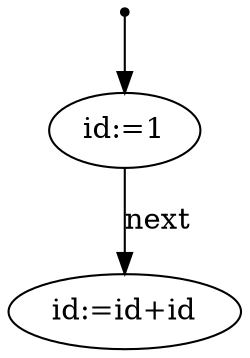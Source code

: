 digraph{
	inic[shape=point];

	n0[label="id:=1"]
	n1[label="id:=id+id"]

	inic->n0;
	n0->n1 [label="next"];
}